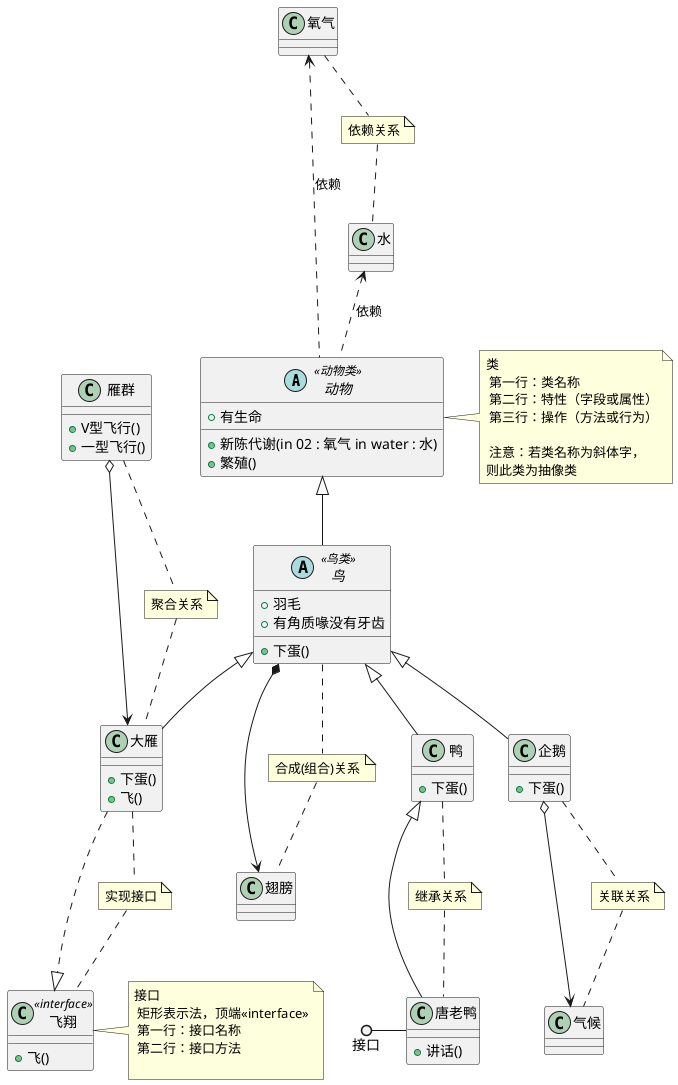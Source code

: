 @startuml

abstract class 动物<<动物类>> {
    + 有生命
    + 新陈代谢(in 02 : 氧气 in water : 水)
    + 繁殖()
}

class 氧气

class 水


氧气 <.. 动物 : 依赖
水 <.. 动物 : 依赖



note right of 动物 : 类\n 第一行：类名称\n 第二行：特性（字段或属性）\n 第三行：操作（方法或行为）\n\n 注意：若类名称为斜体字，\n则此类为抽像类
note "依赖关系" as N1
氧气 .. N1
N1 .. 水



abstract class 鸟<<鸟类>> {
    + 羽毛
    + 有角质喙没有牙齿
    + 下蛋()
}

class 翅膀

鸟 *--> 翅膀
动物 <|-- 鸟

note "合成(组合)关系" as N2
鸟 .. N2
N2 .. 翅膀


class 大雁{
    + 下蛋()
    + 飞()
}
class 鸭{
    + 下蛋()
}
class 企鹅{
    + 下蛋()
}

鸟 <|-- 大雁
鸟 <|-- 鸭
鸟 <|-- 企鹅

class 雁群{
    + V型飞行()
    + 一型飞行()
}

class 气候

雁群 o--> 大雁
企鹅 o--> 气候

note "聚合关系" as N3
雁群 .. N3
N3 .. 大雁

note "关联关系" as N4
企鹅 .. N4
N4 .. 气候

class 飞翔<<interface>> {
    + 飞()
}

大雁 ..|> 飞翔

note "实现接口" as N5
大雁 .. N5
N5 .. 飞翔

note right of 飞翔 : 接口\n 矩形表示法，顶端<<interface>>\n 第一行：接口名称\n 第二行：接口方法\n


class 唐老鸭{
    + 讲话()
}

鸭 <|-- 唐老鸭
接口 ()- 唐老鸭

note "继承关系" as N6
鸭 .. N6
N6 .. 唐老鸭


@enduml